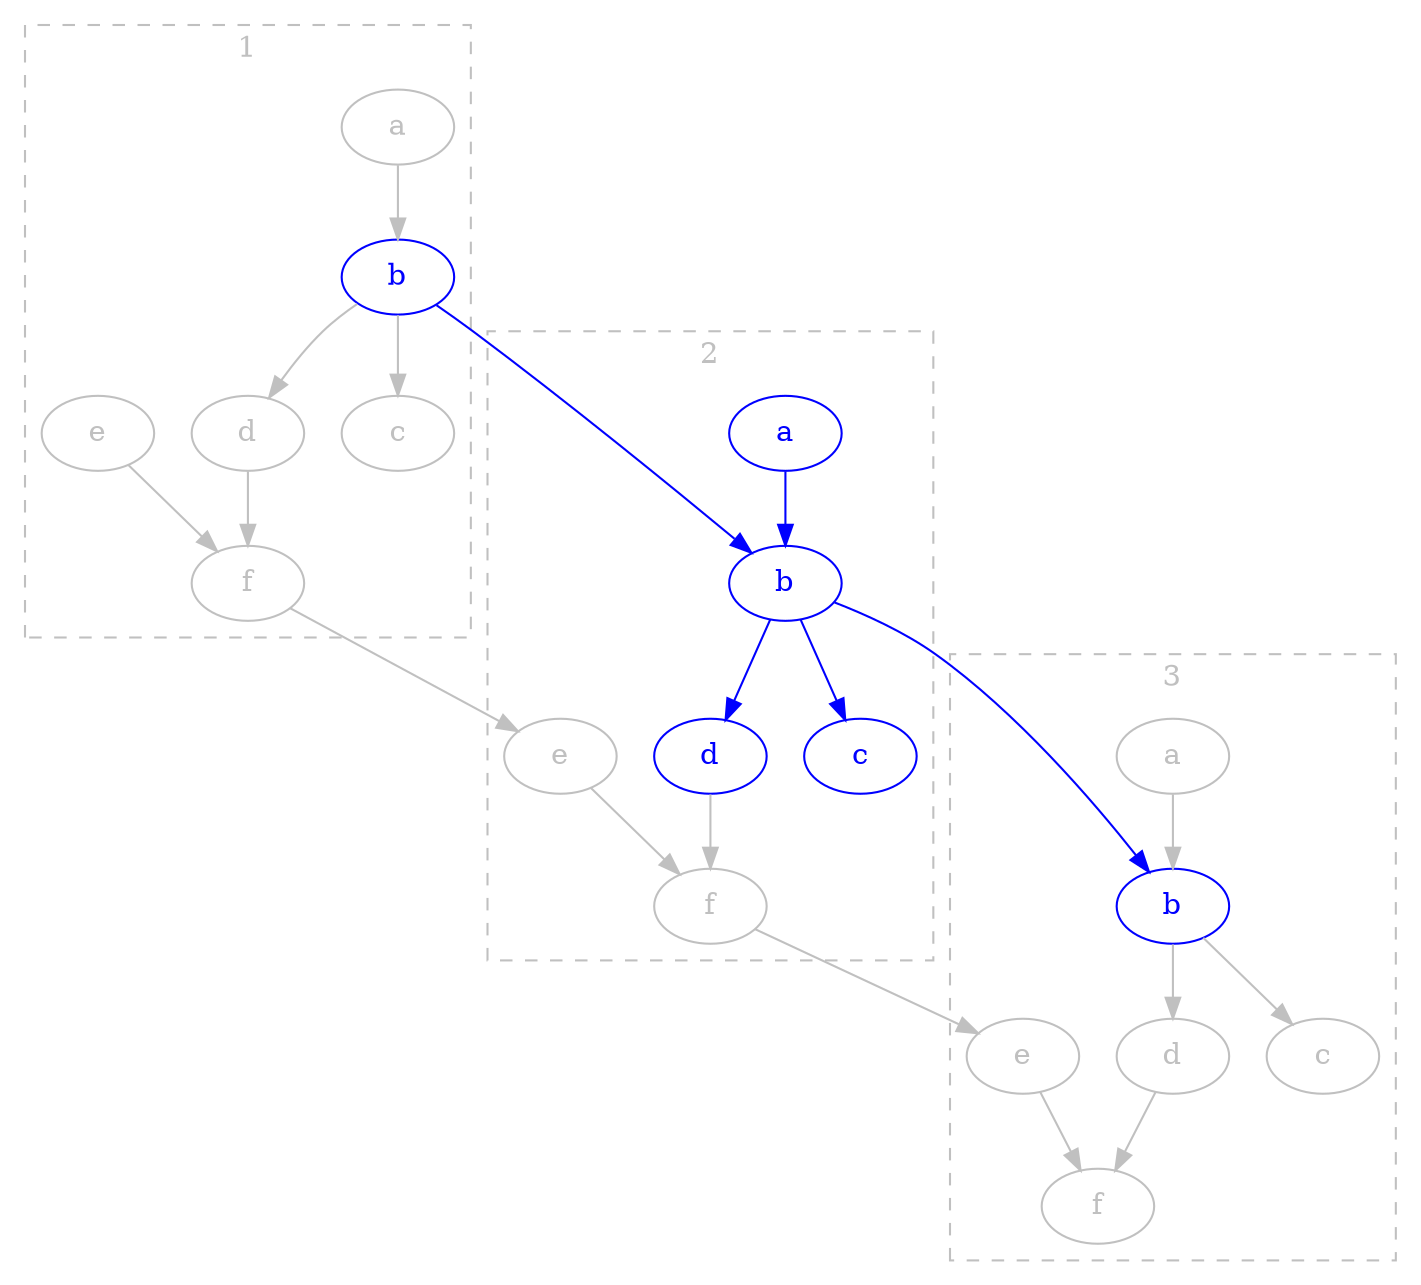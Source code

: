 digraph {
    node [color="grey" fontcolor="grey"]
    edge [color="grey"]

    subgraph cluster_1 {
        style="dashed"
        color="grey"
        fontcolor="grey"
        label="1"

        a_1 -> b_1 -> d_1 -> f_1
        b_1 -> c_1
        e_1 -> f_1

        a_1 [label="a"]
        b_1 [label="b" color="blue" fontcolor="blue"]
        c_1 [label="c"]
        d_1 [label="d"]
        e_1 [label="e"]
        f_1 [label="f"]
    }
    subgraph cluster_2 {
        style="dashed"
        color="grey"
        fontcolor="grey"
        label="2"

        a_2 -> b_2 [color="blue"]
        b_2 -> d_2 [color="blue"]
        d_2 -> f_2
        b_2 -> c_2 [color="blue"]
        e_2 -> f_2

        a_2 [label="a" color="blue" fontcolor="blue"]
        b_2 [label="b" color="blue" fontcolor="blue"]
        c_2 [label="c" color="blue" fontcolor="blue"]
        d_2 [label="d" color="blue" fontcolor="blue"]
        e_2 [label="e"]
        f_2 [label="f"]
    }
    subgraph cluster_3 {
        style="dashed"
        color="grey"
        fontcolor="grey"
        label="3"

        a_3 -> b_3 -> d_3 -> f_3
        b_3 -> c_3
        e_3 -> f_3

        a_3 [label="a"]
        b_3 [label="b" color="blue" fontcolor="blue"]
        c_3 [label="c"]
        d_3 [label="d"]
        e_3 [label="e"]
        f_3 [label="f"]
    }

        b_1 -> b_2 [color="blue"]
        b_2 -> b_3 [color="blue"]
        f_1 -> e_2
        f_2 -> e_3

        // c_2 -> a_1 [style="invis"]
        // c_3 -> a_2 [style="invis"]

}
